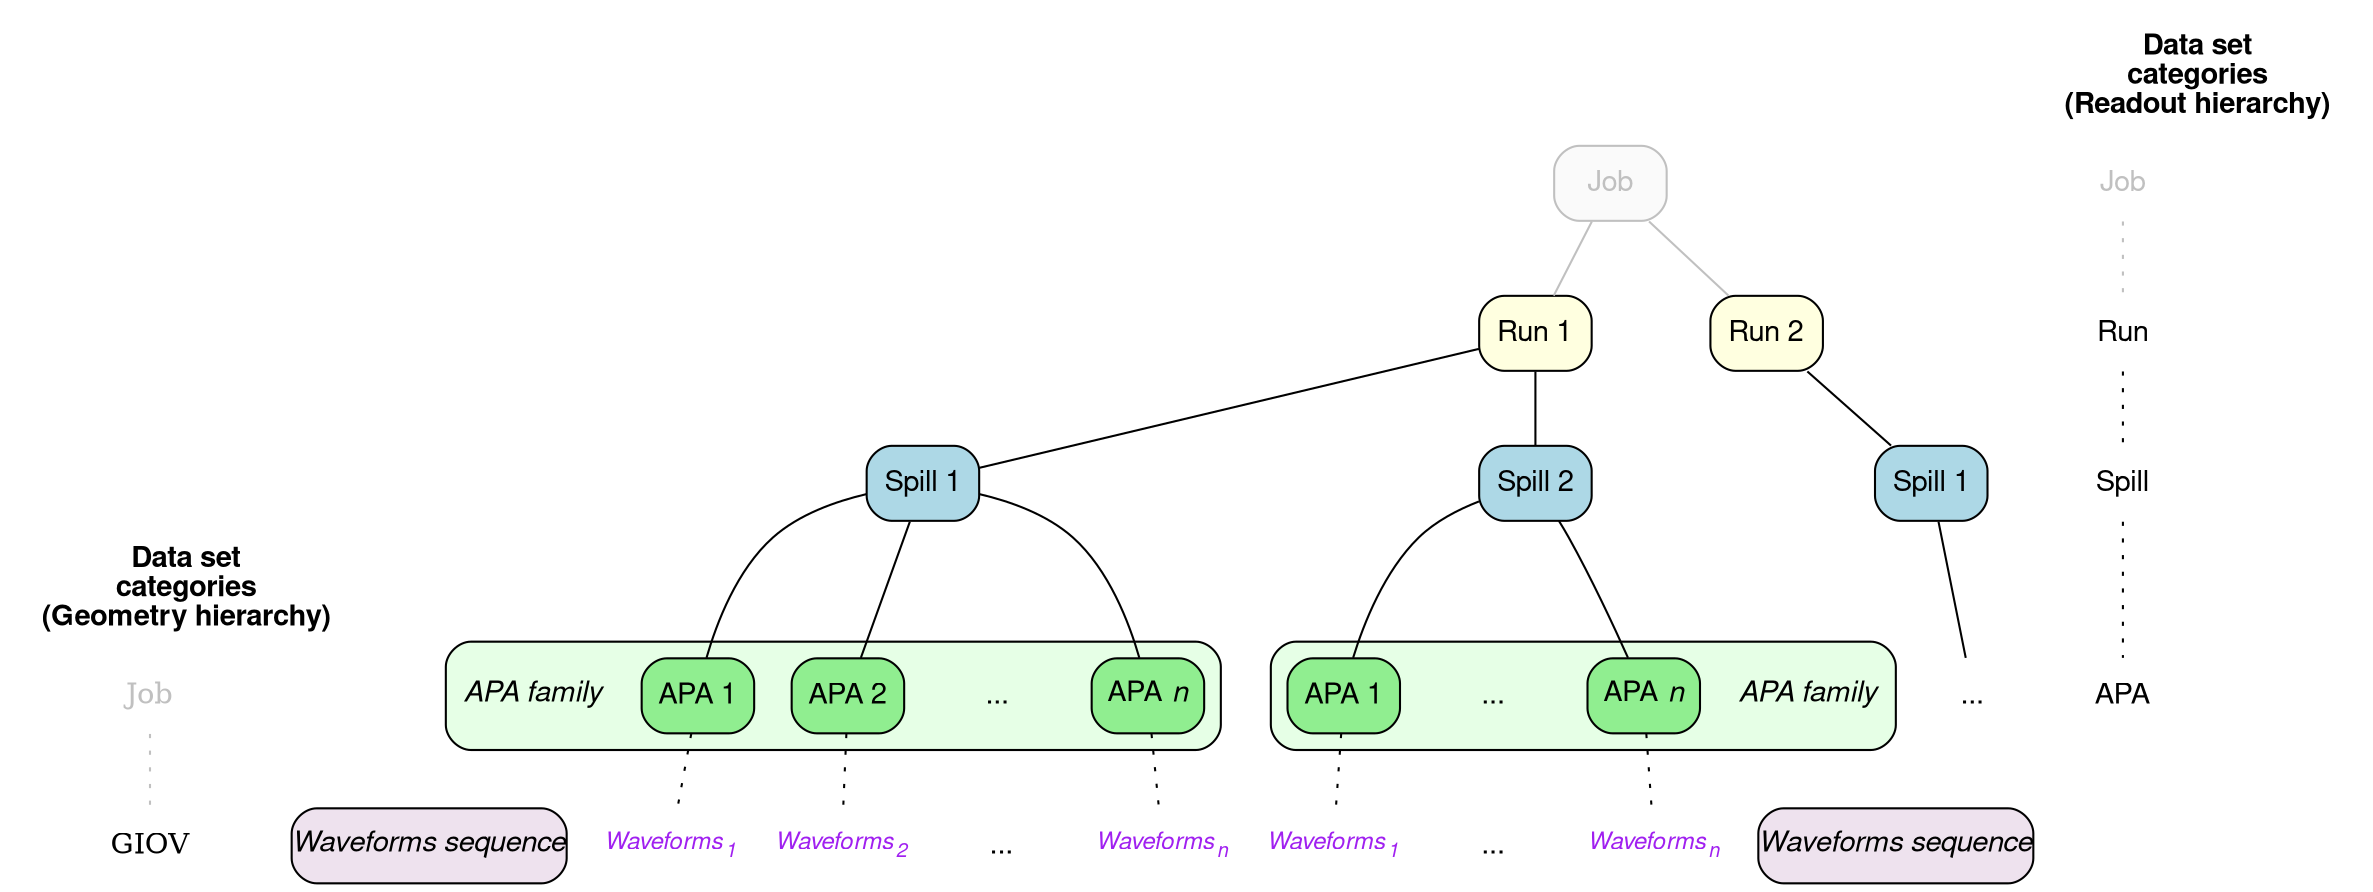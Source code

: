 digraph {
  fontname="Helvetica,Arial"
  edge [arrowhead="none"]
  node [shape="plaintext" style="rounded" margin="0"]

  // cluster_giov_categories at the top for leftmost placement
  subgraph cluster_giov_categories {
     label=<<b>Data set<br/>categories<br/>(Geometry hierarchy)</b>>
     color=none
     job_category_2 [label=<Job> fontcolor="gray"]
     giov_category [label=<GIOV>]
     job_category_2 -> giov_category [style="dotted" color="gray"]
  }

  node [shape="plaintext" fontname="Helvetica,Arial"]
  node [shape="box" style="filled,rounded"]
  job [label=<Job> fillcolor="gray98" fontcolor="gray" color="gray"]
  run1 [label=<Run 1> fillcolor="lightyellow"]
  run2 [label=<Run 2> fillcolor="lightyellow"]
  spill1 [label=<Spill 1> fillcolor="lightblue"]
  spill2 [label=<Spill 2> fillcolor="lightblue"]
  spill3 [label=<Spill 1> fillcolor="lightblue"]
  apa3 [label="..." shape="plaintext" margin=0 style="rounded"]
  job -> {run1 run2} [color=gray]
  run1 -> {spill1 spill2}
  run2 -> spill3
  spill3 -> apa3

  node [style="rounded,filled" fillcolor="lightgreen"]
  subgraph cluster_apa_family_1 {
     style="filled,rounded"
     fillcolor="#e6ffe6"
     family_label_1 [label=<<i>APA family</i>> shape="plaintext" margin=0 style="rounded"]
     apa11 [label=<APA 1>]
     apa12 [label=<APA 2>]
     apa1Dots [label="..." shape="plaintext" margin=0 style="rounded"]
     apa1N [label=<APA <i>n</i>>]
  }
  spill1 -> family_label_1 [style=invis]
  spill1 -> apa11
  spill1 -> apa12
  spill1 -> apa1Dots [style=invis]
  spill1 -> apa1N

  subgraph cluster_apa_family_2 {
     style="filled,rounded"
     fillcolor="#e6ffe6"
     apa21 [label=<APA 1>]
     apa2Dots [label="..." shape="plaintext" margin=0 style="rounded"]
     apa2N [label=<APA <i>n</i>>]
     family_label_2 [label=<<i>APA family</i>> shape="plaintext" margin=0 style="rounded"]
  }
  spill2 -> apa21
  spill2 -> apa2Dots [style=invis]
  spill2 -> apa2N
  spill2 -> family_label_2 [style=invis]

  // Waveform clusters with explicit margin and border
  node [shape="plaintext" style="rounded" margin="0"]
  subgraph cluster_product_sequence_1 {
     style="filled,rounded"
     fillcolor="#eee2ee" // Light purple background
     color="purple" // Purple border
     penwidth=2 // Thicker border for visibility
     margin=10 // Ensure space for fillcolor
     sequence_label_1 [label=<<i>Waveforms sequence</i>> shape="box" style="filled,rounded" fillcolor="#eee2ee" fontname="Helvetica,Arial"]
     t11 [label=<<i>Waveforms<sub>1</sub></i>> fontsize=11.5 fontcolor="purple"]
     t12 [label=<<i>Waveforms<sub>2</sub></i>> fontsize=11.5 fontcolor="purple"]
     t1Dots [label="..." shape="plaintext" margin=0 style="rounded" fontname="Helvetica,Arial"]
     t1N [label=<<i>Waveforms<sub>n</sub></i>> fontsize=11.5 fontcolor="purple"]
  }
  edge [style=dotted]
  family_label_1 -> sequence_label_1 [style=invis]
  apa11 -> t11
  apa12 -> t12
  apa1Dots -> t1Dots [style=invis]
  apa1N -> t1N

  subgraph cluster_product_sequence_2 {
     style="filled,rounded"
     fillcolor="#eee2ee" // Light purple background
     color="purple" // Purple border
     penwidth=2 // Thicker border for visibility
     margin=10 // Ensure space for fillcolor
     sequence_label_2 [label=<<i>Waveforms sequence</i>> shape="box" style="filled,rounded" fillcolor="#eee2ee" fontname="Helvetica,Arial"]
     t21 [label=<<i>Waveforms<sub>1</sub></i>> fontsize=11.5 fontcolor="purple"]
     t2Dots [label="..." shape="plaintext" margin=0 style="rounded" fontname="Helvetica,Arial"]
     t2N [label=<<i>Waveforms<sub>n</sub></i>> fontsize=11.5 fontcolor="purple"]
  }

  subgraph cluster_readout_categories {
    label=<<b>Data set<br/>categories<br/>(Readout hierarchy)</b>>
    color=none
    job_category [label=<Job> fontcolor="gray"]
    run_category [label=<Run>]
    spill_category [label=<Spill>]
    apa_category [label=<APA>]
    job_category -> run_category [color="gray"]
    run_category -> spill_category -> apa_category
  }

  family_label_2 -> sequence_label_2 [style=invis]
  apa21 -> t21
  apa2Dots -> t2Dots [style=invis]
  apa2N -> t2N

  // Constraints to place cluster_giov_categories at the far left
  giov_category -> sequence_label_1 [style=invis constraint=false]
  giov_category -> sequence_label_2 [style=invis constraint=false]
  {rank=same; sequence_label_1; t11; t12; t1Dots; t1N}
  {rank=same; sequence_label_2; t21; t2Dots; t2N}
  {rank=same; giov_category; sequence_label_1; sequence_label_2}
}